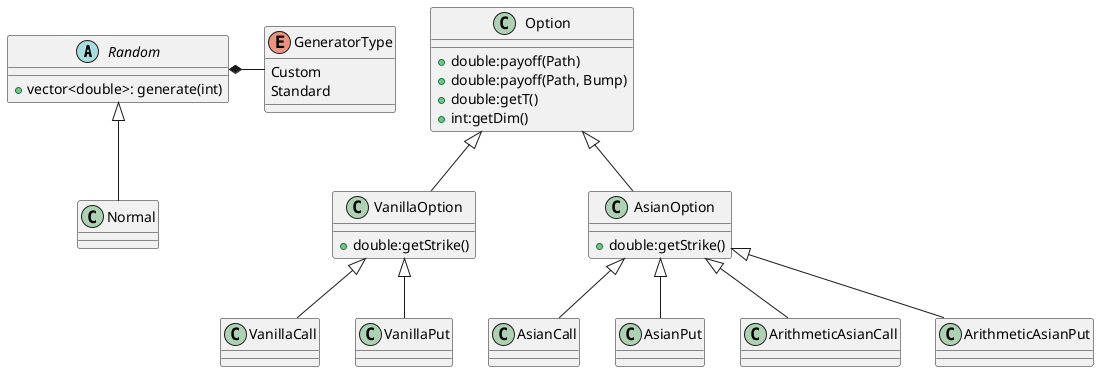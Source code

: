 @startuml

abstract class Random {
+vector<double>: generate(int)
}
class Normal

Random <|-- Normal

enum GeneratorType {
Custom
Standard
}

Random *- GeneratorType

class Option {
+double:payoff(Path)
+double:payoff(Path, Bump)
+double:getT()
+int:getDim()
}

class VanillaOption {
+double:getStrike()
}

Option <|-- VanillaOption
VanillaOption <|-- VanillaCall
VanillaOption <|-- VanillaPut

class AsianOption {
+double:getStrike()
}

Option <|-- AsianOption
AsianOption <|-- AsianCall
AsianOption <|-- AsianPut
AsianOption <|-- ArithmeticAsianCall
AsianOption <|-- ArithmeticAsianPut

@enduml